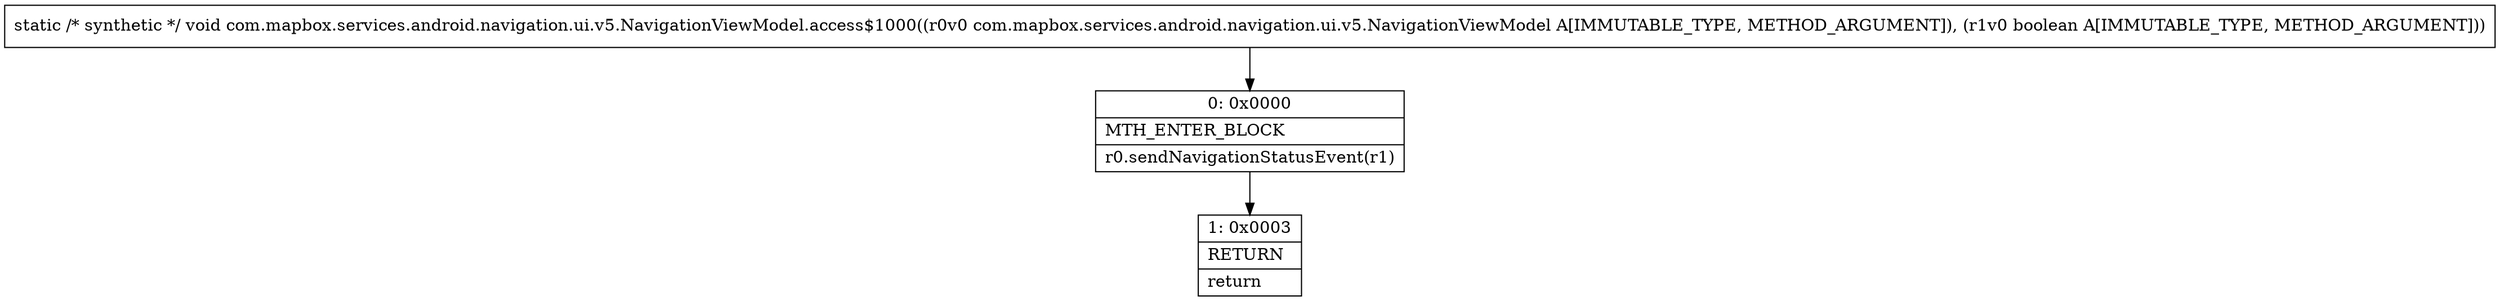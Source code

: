digraph "CFG forcom.mapbox.services.android.navigation.ui.v5.NavigationViewModel.access$1000(Lcom\/mapbox\/services\/android\/navigation\/ui\/v5\/NavigationViewModel;Z)V" {
Node_0 [shape=record,label="{0\:\ 0x0000|MTH_ENTER_BLOCK\l|r0.sendNavigationStatusEvent(r1)\l}"];
Node_1 [shape=record,label="{1\:\ 0x0003|RETURN\l|return\l}"];
MethodNode[shape=record,label="{static \/* synthetic *\/ void com.mapbox.services.android.navigation.ui.v5.NavigationViewModel.access$1000((r0v0 com.mapbox.services.android.navigation.ui.v5.NavigationViewModel A[IMMUTABLE_TYPE, METHOD_ARGUMENT]), (r1v0 boolean A[IMMUTABLE_TYPE, METHOD_ARGUMENT])) }"];
MethodNode -> Node_0;
Node_0 -> Node_1;
}

